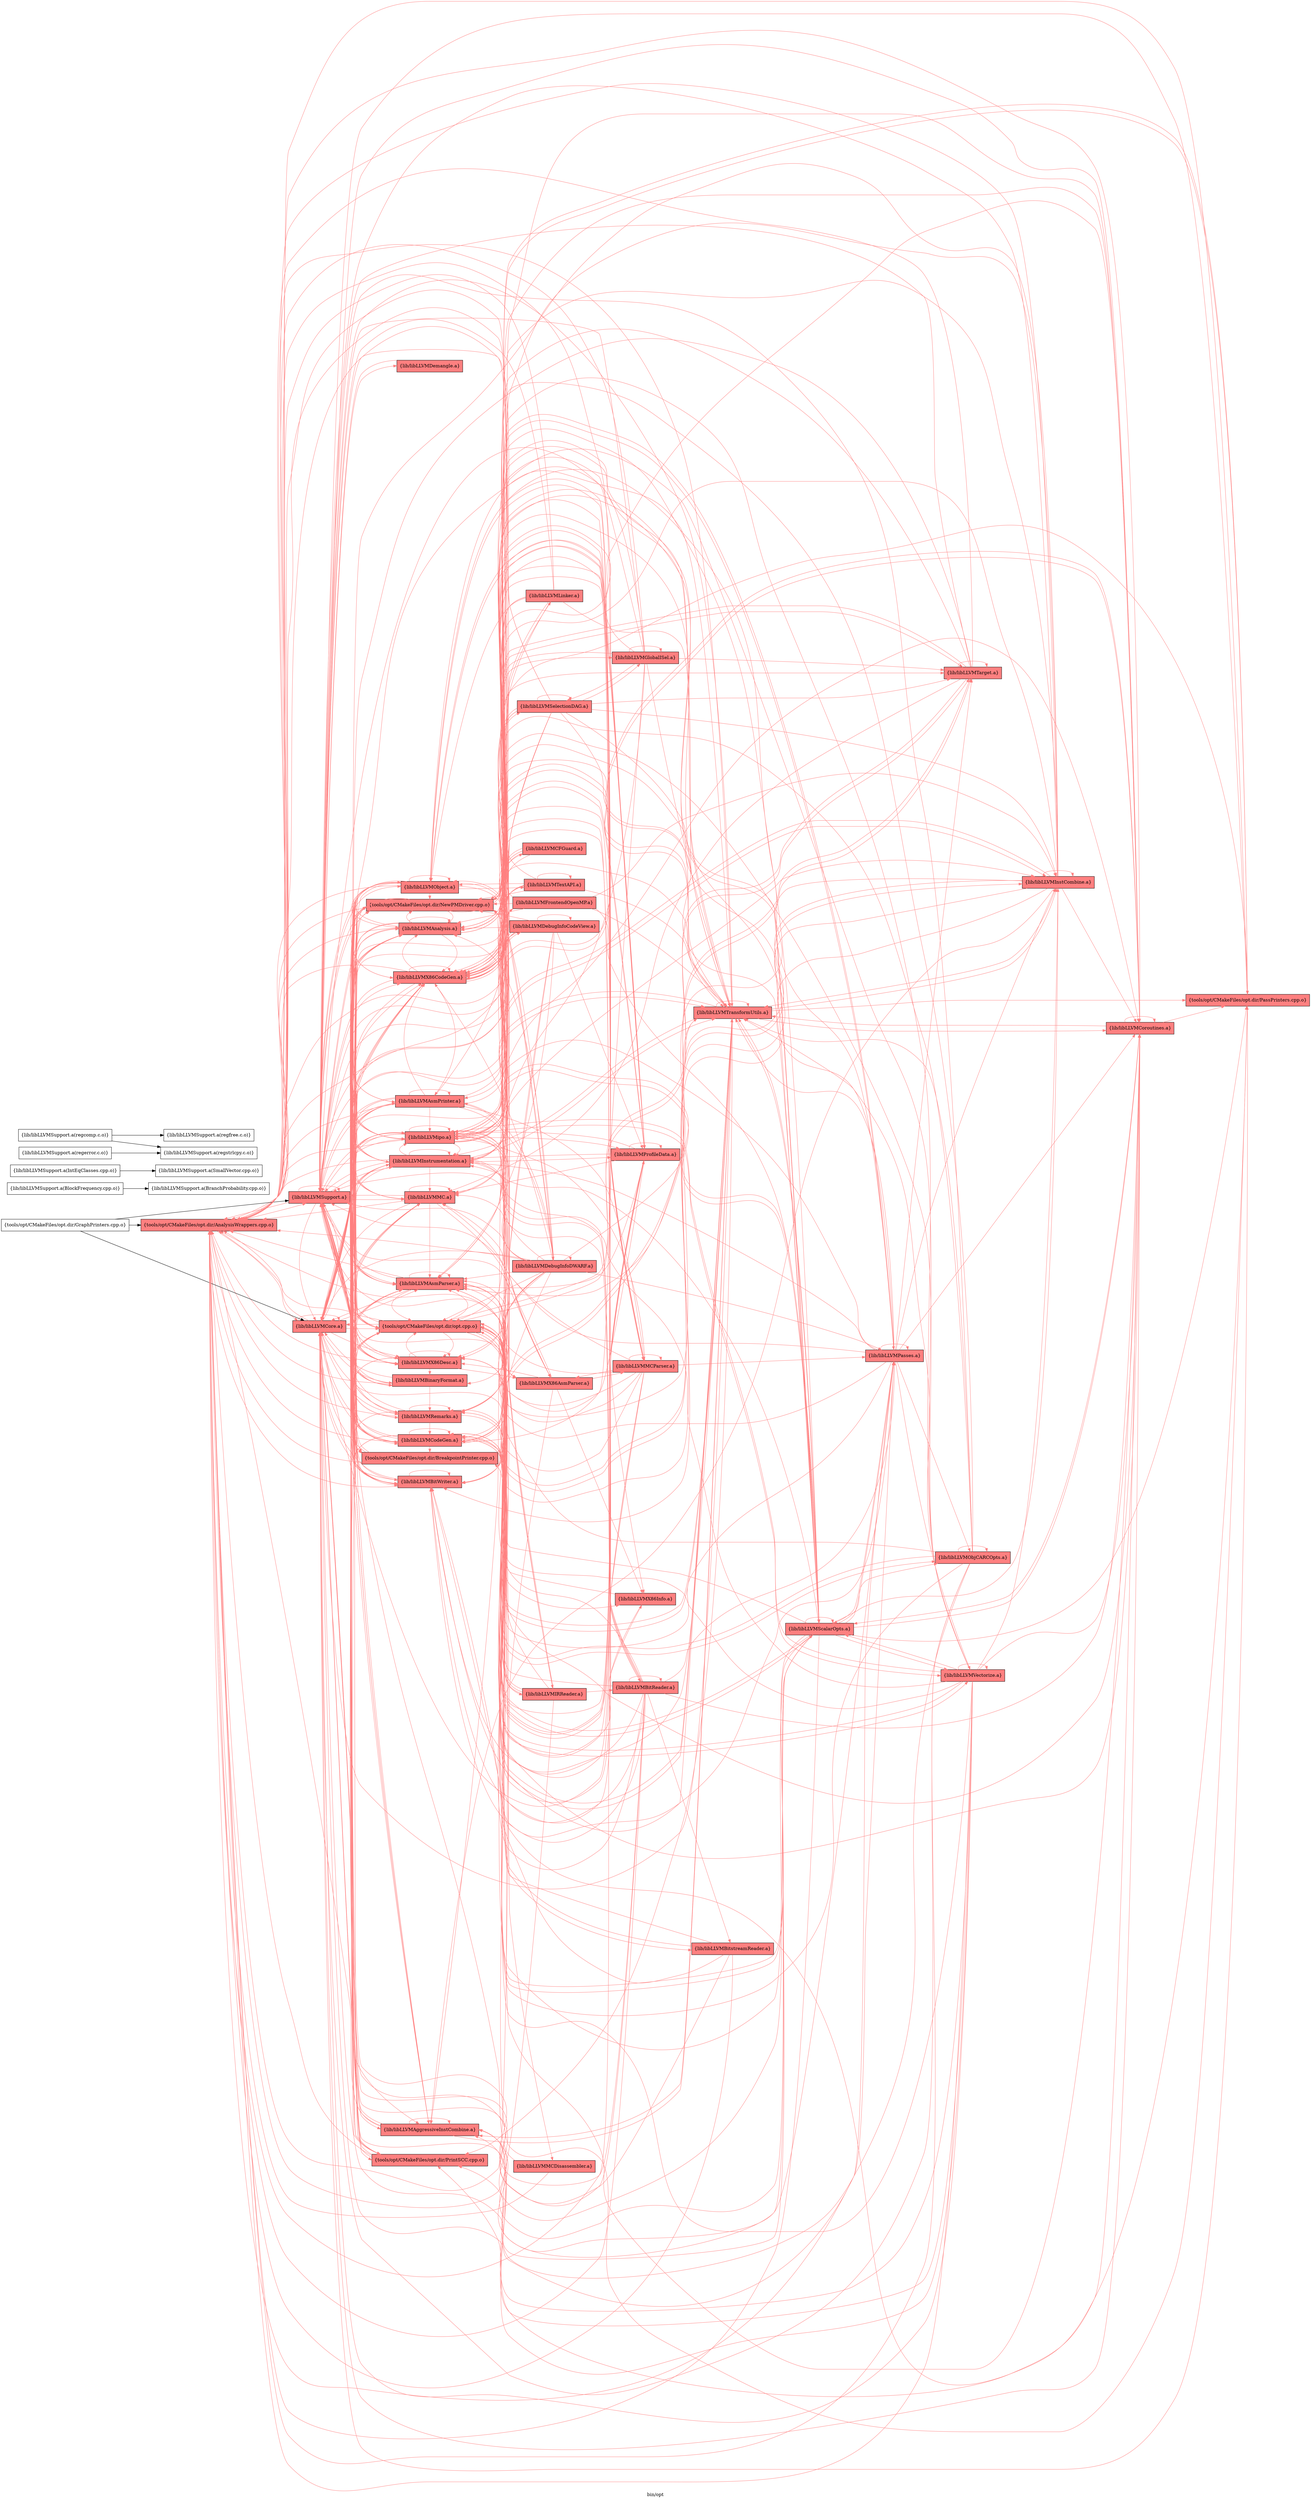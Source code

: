 digraph "bin/opt" {
	label="bin/opt";
	rankdir="LR"
	{ rank=same; Node0x5588042aa928;  }
	{ rank=same; Node0x5588042c4b48; Node0x5588042af568;  }
	{ rank=same; Node0x5588042a9118; Node0x5588042c70c8; Node0x5588042c5e08; Node0x5588042c3f68; Node0x5588042c3bf8; Node0x5588042bdb18; Node0x5588042c7578; Node0x5588042c4eb8; Node0x5588042c58b8; Node0x5588042a8308; Node0x5588042ace08; Node0x5588042b0148; Node0x5588042b0968; Node0x5588042b0eb8; Node0x5588042c26b8; Node0x5588042aa158; Node0x5588042adbc8; Node0x5588042c6f38; Node0x5588042bae18;  }

	Node0x5588042aa928 [shape=record,shape=box,style=filled,fillcolor="1.000000 0.5 1",group=1,label="{tools/opt/CMakeFiles/opt.dir/AnalysisWrappers.cpp.o}"];
	Node0x5588042aa928 -> Node0x5588042c4b48[color="1.000000 0.5 1"];
	Node0x5588042aa928 -> Node0x5588042af568[color="1.000000 0.5 1"];
	Node0x5588042c4b48 [shape=record,shape=box,style=filled,fillcolor="1.000000 0.5 1",group=1,label="{lib/libLLVMCore.a}"];
	Node0x5588042c4b48 -> Node0x5588042aa928[color="1.000000 0.5 1"];
	Node0x5588042c4b48 -> Node0x5588042c4b48[color="1.000000 0.5 1"];
	Node0x5588042c4b48 -> Node0x5588042af568[color="1.000000 0.5 1"];
	Node0x5588042c4b48 -> Node0x5588042a9118[color="1.000000 0.5 1"];
	Node0x5588042c4b48 -> Node0x5588042c70c8[color="1.000000 0.5 1"];
	Node0x5588042c4b48 -> Node0x5588042c5e08[color="1.000000 0.5 1"];
	Node0x5588042c4b48 -> Node0x5588042c3f68[color="1.000000 0.5 1"];
	Node0x5588042c4b48 -> Node0x5588042c3bf8[color="1.000000 0.5 1"];
	Node0x5588042c4b48 -> Node0x5588042bdb18[color="1.000000 0.5 1"];
	Node0x5588042c4b48 -> Node0x5588042c7578[color="1.000000 0.5 1"];
	Node0x5588042c4b48 -> Node0x5588042c4eb8[color="1.000000 0.5 1"];
	Node0x5588042c4b48 -> Node0x5588042c58b8[color="1.000000 0.5 1"];
	Node0x5588042c4b48 -> Node0x5588042a8308[color="1.000000 0.5 1"];
	Node0x5588042c4b48 -> Node0x5588042ace08[color="1.000000 0.5 1"];
	Node0x5588042c4b48 -> Node0x5588042b0148[color="1.000000 0.5 1"];
	Node0x5588042af568 [shape=record,shape=box,style=filled,fillcolor="1.000000 0.5 1",group=1,label="{lib/libLLVMSupport.a}"];
	Node0x5588042af568 -> Node0x5588042aa928[color="1.000000 0.5 1"];
	Node0x5588042af568 -> Node0x5588042a9118[color="1.000000 0.5 1"];
	Node0x5588042af568 -> Node0x5588042c70c8[color="1.000000 0.5 1"];
	Node0x5588042af568 -> Node0x5588042c5e08[color="1.000000 0.5 1"];
	Node0x5588042af568 -> Node0x5588042c58b8[color="1.000000 0.5 1"];
	Node0x5588042af568 -> Node0x5588042c3f68[color="1.000000 0.5 1"];
	Node0x5588042af568 -> Node0x5588042c3bf8[color="1.000000 0.5 1"];
	Node0x5588042af568 -> Node0x5588042af568[color="1.000000 0.5 1"];
	Node0x5588042af568 -> Node0x5588042b0968[color="1.000000 0.5 1"];
	Node0x5588042af568 -> Node0x5588042ace08[color="1.000000 0.5 1"];
	Node0x5588042af568 -> Node0x5588042c4b48[color="1.000000 0.5 1"];
	Node0x5588042af568 -> Node0x5588042c7578[color="1.000000 0.5 1"];
	Node0x5588042af568 -> Node0x5588042b0148[color="1.000000 0.5 1"];
	Node0x5588042af568 -> Node0x5588042b0eb8[color="1.000000 0.5 1"];
	Node0x5588042af568 -> Node0x5588042c26b8[color="1.000000 0.5 1"];
	Node0x5588042af568 -> Node0x5588042aa158[color="1.000000 0.5 1"];
	Node0x5588042af568 -> Node0x5588042adbc8[color="1.000000 0.5 1"];
	Node0x5588042af568 -> Node0x5588042c6f38[color="1.000000 0.5 1"];
	Node0x5588042af568 -> Node0x5588042bae18[color="1.000000 0.5 1"];
	Node0x5588042aa158 [shape=record,shape=box,style=filled,fillcolor="1.000000 0.5 1",group=1,label="{tools/opt/CMakeFiles/opt.dir/BreakpointPrinter.cpp.o}"];
	Node0x5588042aa158 -> Node0x5588042aa928[color="1.000000 0.5 1"];
	Node0x5588042aa158 -> Node0x5588042c4b48[color="1.000000 0.5 1"];
	Node0x5588042aa158 -> Node0x5588042af568[color="1.000000 0.5 1"];
	Node0x5588042a9938 [shape=record,shape=box,group=0,label="{tools/opt/CMakeFiles/opt.dir/GraphPrinters.cpp.o}"];
	Node0x5588042a9938 -> Node0x5588042aa928;
	Node0x5588042a9938 -> Node0x5588042c4b48;
	Node0x5588042a9938 -> Node0x5588042af568;
	Node0x5588042a9118 [shape=record,shape=box,style=filled,fillcolor="1.000000 0.5 1",group=1,label="{tools/opt/CMakeFiles/opt.dir/NewPMDriver.cpp.o}"];
	Node0x5588042a9118 -> Node0x5588042aa928[color="1.000000 0.5 1"];
	Node0x5588042a9118 -> Node0x5588042ace08[color="1.000000 0.5 1"];
	Node0x5588042a9118 -> Node0x5588042c5e08[color="1.000000 0.5 1"];
	Node0x5588042a9118 -> Node0x5588042c3f68[color="1.000000 0.5 1"];
	Node0x5588042a9118 -> Node0x5588042ae168[color="1.000000 0.5 1"];
	Node0x5588042a9118 -> Node0x5588042c4b48[color="1.000000 0.5 1"];
	Node0x5588042a9118 -> Node0x5588042c26b8[color="1.000000 0.5 1"];
	Node0x5588042a9118 -> Node0x5588042b0eb8[color="1.000000 0.5 1"];
	Node0x5588042a9118 -> Node0x5588042af568[color="1.000000 0.5 1"];
	Node0x5588042a9118 -> Node0x5588042aec08[color="1.000000 0.5 1"];
	Node0x5588042ace08 [shape=record,shape=box,style=filled,fillcolor="1.000000 0.5 1",group=1,label="{tools/opt/CMakeFiles/opt.dir/opt.cpp.o}"];
	Node0x5588042ace08 -> Node0x5588042aa928[color="1.000000 0.5 1"];
	Node0x5588042ace08 -> Node0x5588042aa158[color="1.000000 0.5 1"];
	Node0x5588042ace08 -> Node0x5588042a9118[color="1.000000 0.5 1"];
	Node0x5588042ace08 -> Node0x5588042a8a38[color="1.000000 0.5 1"];
	Node0x5588042ace08 -> Node0x5588042c6b78[color="1.000000 0.5 1"];
	Node0x5588042ace08 -> Node0x5588042c70c8[color="1.000000 0.5 1"];
	Node0x5588042ace08 -> Node0x5588042c7578[color="1.000000 0.5 1"];
	Node0x5588042ace08 -> Node0x5588042c5368[color="1.000000 0.5 1"];
	Node0x5588042ace08 -> Node0x5588042c4eb8[color="1.000000 0.5 1"];
	Node0x5588042ace08 -> Node0x5588042c5e08[color="1.000000 0.5 1"];
	Node0x5588042ace08 -> Node0x5588042c58b8[color="1.000000 0.5 1"];
	Node0x5588042ace08 -> Node0x5588042c3f68[color="1.000000 0.5 1"];
	Node0x5588042ace08 -> Node0x5588042c3bf8[color="1.000000 0.5 1"];
	Node0x5588042ace08 -> Node0x5588042c4b48[color="1.000000 0.5 1"];
	Node0x5588042ace08 -> Node0x5588042c45f8[color="1.000000 0.5 1"];
	Node0x5588042ace08 -> Node0x5588042c26b8[color="1.000000 0.5 1"];
	Node0x5588042ace08 -> Node0x5588042c3608[color="1.000000 0.5 1"];
	Node0x5588042ace08 -> Node0x5588042c30b8[color="1.000000 0.5 1"];
	Node0x5588042ace08 -> Node0x5588042b0eb8[color="1.000000 0.5 1"];
	Node0x5588042ace08 -> Node0x5588042b05f8[color="1.000000 0.5 1"];
	Node0x5588042ace08 -> Node0x5588042afbf8[color="1.000000 0.5 1"];
	Node0x5588042ace08 -> Node0x5588042af568[color="1.000000 0.5 1"];
	Node0x5588042ace08 -> Node0x5588042af0b8[color="1.000000 0.5 1"];
	Node0x5588042ace08 -> Node0x5588042aec08[color="1.000000 0.5 1"];
	Node0x5588042ace08 -> Node0x5588042ae6b8[color="1.000000 0.5 1"];
	Node0x5588042c5e08 [shape=record,shape=box,style=filled,fillcolor="1.000000 0.5 1",group=1,label="{lib/libLLVMAnalysis.a}"];
	Node0x5588042c5e08 -> Node0x5588042aa928[color="1.000000 0.5 1"];
	Node0x5588042c5e08 -> Node0x5588042a9118[color="1.000000 0.5 1"];
	Node0x5588042c5e08 -> Node0x5588042c70c8[color="1.000000 0.5 1"];
	Node0x5588042c5e08 -> Node0x5588042c5e08[color="1.000000 0.5 1"];
	Node0x5588042c5e08 -> Node0x5588042c4b48[color="1.000000 0.5 1"];
	Node0x5588042c5e08 -> Node0x5588042af568[color="1.000000 0.5 1"];
	Node0x5588042c5e08 -> Node0x5588042ace08[color="1.000000 0.5 1"];
	Node0x5588042c5e08 -> Node0x5588042c4eb8[color="1.000000 0.5 1"];
	Node0x5588042c5e08 -> Node0x5588042a8a38[color="1.000000 0.5 1"];
	Node0x5588042c5e08 -> Node0x5588042a8308[color="1.000000 0.5 1"];
	Node0x5588042c5e08 -> Node0x5588042bdb18[color="1.000000 0.5 1"];
	Node0x5588042c5e08 -> Node0x5588042bae18[color="1.000000 0.5 1"];
	Node0x5588042c5e08 -> Node0x5588042bb318[color="1.000000 0.5 1"];
	Node0x5588042c5e08 -> Node0x5588042c58b8[color="1.000000 0.5 1"];
	Node0x5588042c5e08 -> Node0x5588042c3bf8[color="1.000000 0.5 1"];
	Node0x5588042c5e08 -> Node0x5588042aa158[color="1.000000 0.5 1"];
	Node0x5588042c5e08 -> Node0x5588042afbf8[color="1.000000 0.5 1"];
	Node0x5588042c3f68 [shape=record,shape=box,style=filled,fillcolor="1.000000 0.5 1",group=1,label="{lib/libLLVMBitWriter.a}"];
	Node0x5588042c3f68 -> Node0x5588042aa928[color="1.000000 0.5 1"];
	Node0x5588042c3f68 -> Node0x5588042c70c8[color="1.000000 0.5 1"];
	Node0x5588042c3f68 -> Node0x5588042c5e08[color="1.000000 0.5 1"];
	Node0x5588042c3f68 -> Node0x5588042c3f68[color="1.000000 0.5 1"];
	Node0x5588042c3f68 -> Node0x5588042c4b48[color="1.000000 0.5 1"];
	Node0x5588042c3f68 -> Node0x5588042af568[color="1.000000 0.5 1"];
	Node0x5588042c3f68 -> Node0x5588042a9118[color="1.000000 0.5 1"];
	Node0x5588042c3f68 -> Node0x5588042ace08[color="1.000000 0.5 1"];
	Node0x5588042c3f68 -> Node0x5588042c58b8[color="1.000000 0.5 1"];
	Node0x5588042c3f68 -> Node0x5588042b0968[color="1.000000 0.5 1"];
	Node0x5588042c3f68 -> Node0x5588042bae18[color="1.000000 0.5 1"];
	Node0x5588042ae168 [shape=record,shape=box,style=filled,fillcolor="1.000000 0.5 1",group=1,label="{lib/libLLVMPasses.a}"];
	Node0x5588042ae168 -> Node0x5588042aa928[color="1.000000 0.5 1"];
	Node0x5588042ae168 -> Node0x5588042a9118[color="1.000000 0.5 1"];
	Node0x5588042ae168 -> Node0x5588042ace08[color="1.000000 0.5 1"];
	Node0x5588042ae168 -> Node0x5588042c70c8[color="1.000000 0.5 1"];
	Node0x5588042ae168 -> Node0x5588042c4eb8[color="1.000000 0.5 1"];
	Node0x5588042ae168 -> Node0x5588042c5e08[color="1.000000 0.5 1"];
	Node0x5588042ae168 -> Node0x5588042afbf8[color="1.000000 0.5 1"];
	Node0x5588042ae168 -> Node0x5588042b0eb8[color="1.000000 0.5 1"];
	Node0x5588042ae168 -> Node0x5588042c26b8[color="1.000000 0.5 1"];
	Node0x5588042ae168 -> Node0x5588042c4b48[color="1.000000 0.5 1"];
	Node0x5588042ae168 -> Node0x5588042c45f8[color="1.000000 0.5 1"];
	Node0x5588042ae168 -> Node0x5588042c30b8[color="1.000000 0.5 1"];
	Node0x5588042ae168 -> Node0x5588042b05f8[color="1.000000 0.5 1"];
	Node0x5588042ae168 -> Node0x5588042af568[color="1.000000 0.5 1"];
	Node0x5588042ae168 -> Node0x5588042af0b8[color="1.000000 0.5 1"];
	Node0x5588042ae168 -> Node0x5588042aec08[color="1.000000 0.5 1"];
	Node0x5588042ae168 -> Node0x5588042ae6b8[color="1.000000 0.5 1"];
	Node0x5588042ae168 -> Node0x5588042c58b8[color="1.000000 0.5 1"];
	Node0x5588042ae168 -> Node0x5588042c3bf8[color="1.000000 0.5 1"];
	Node0x5588042ae168 -> Node0x5588042ae168[color="1.000000 0.5 1"];
	Node0x5588042c26b8 [shape=record,shape=box,style=filled,fillcolor="1.000000 0.5 1",group=1,label="{lib/libLLVMipo.a}"];
	Node0x5588042c26b8 -> Node0x5588042aa928[color="1.000000 0.5 1"];
	Node0x5588042c26b8 -> Node0x5588042a8a38[color="1.000000 0.5 1"];
	Node0x5588042c26b8 -> Node0x5588042c70c8[color="1.000000 0.5 1"];
	Node0x5588042c26b8 -> Node0x5588042c5e08[color="1.000000 0.5 1"];
	Node0x5588042c26b8 -> Node0x5588042c4b48[color="1.000000 0.5 1"];
	Node0x5588042c26b8 -> Node0x5588042c26b8[color="1.000000 0.5 1"];
	Node0x5588042c26b8 -> Node0x5588042af568[color="1.000000 0.5 1"];
	Node0x5588042c26b8 -> Node0x5588042aec08[color="1.000000 0.5 1"];
	Node0x5588042c26b8 -> Node0x5588042c58b8[color="1.000000 0.5 1"];
	Node0x5588042c26b8 -> Node0x5588042c3f68[color="1.000000 0.5 1"];
	Node0x5588042c26b8 -> Node0x5588042c3bf8[color="1.000000 0.5 1"];
	Node0x5588042c26b8 -> Node0x5588042a9118[color="1.000000 0.5 1"];
	Node0x5588042c26b8 -> Node0x5588042ace08[color="1.000000 0.5 1"];
	Node0x5588042c26b8 -> Node0x5588042a8308[color="1.000000 0.5 1"];
	Node0x5588042c26b8 -> Node0x5588042c45f8[color="1.000000 0.5 1"];
	Node0x5588042c26b8 -> Node0x5588042c3608[color="1.000000 0.5 1"];
	Node0x5588042c26b8 -> Node0x5588042b2f88[color="1.000000 0.5 1"];
	Node0x5588042c26b8 -> Node0x5588042bc268[color="1.000000 0.5 1"];
	Node0x5588042c26b8 -> Node0x5588042aa158[color="1.000000 0.5 1"];
	Node0x5588042c26b8 -> Node0x5588042c4eb8[color="1.000000 0.5 1"];
	Node0x5588042c26b8 -> Node0x5588042b3488[color="1.000000 0.5 1"];
	Node0x5588042c26b8 -> Node0x5588042c30b8[color="1.000000 0.5 1"];
	Node0x5588042c26b8 -> Node0x5588042b0eb8[color="1.000000 0.5 1"];
	Node0x5588042c26b8 -> Node0x5588042afbf8[color="1.000000 0.5 1"];
	Node0x5588042c26b8 -> Node0x5588042ae6b8[color="1.000000 0.5 1"];
	Node0x5588042c26b8 -> Node0x5588042bb318[color="1.000000 0.5 1"];
	Node0x5588042c26b8 -> Node0x5588042bae18[color="1.000000 0.5 1"];
	Node0x5588042b0eb8 [shape=record,shape=box,style=filled,fillcolor="1.000000 0.5 1",group=1,label="{lib/libLLVMInstrumentation.a}"];
	Node0x5588042b0eb8 -> Node0x5588042aa928[color="1.000000 0.5 1"];
	Node0x5588042b0eb8 -> Node0x5588042a9118[color="1.000000 0.5 1"];
	Node0x5588042b0eb8 -> Node0x5588042ace08[color="1.000000 0.5 1"];
	Node0x5588042b0eb8 -> Node0x5588042c70c8[color="1.000000 0.5 1"];
	Node0x5588042b0eb8 -> Node0x5588042c5e08[color="1.000000 0.5 1"];
	Node0x5588042b0eb8 -> Node0x5588042c3bf8[color="1.000000 0.5 1"];
	Node0x5588042b0eb8 -> Node0x5588042c4b48[color="1.000000 0.5 1"];
	Node0x5588042b0eb8 -> Node0x5588042b0eb8[color="1.000000 0.5 1"];
	Node0x5588042b0eb8 -> Node0x5588042b0968[color="1.000000 0.5 1"];
	Node0x5588042b0eb8 -> Node0x5588042af568[color="1.000000 0.5 1"];
	Node0x5588042b0eb8 -> Node0x5588042aec08[color="1.000000 0.5 1"];
	Node0x5588042b0eb8 -> Node0x5588042c26b8[color="1.000000 0.5 1"];
	Node0x5588042b0eb8 -> Node0x5588042bb318[color="1.000000 0.5 1"];
	Node0x5588042b0eb8 -> Node0x5588042aa158[color="1.000000 0.5 1"];
	Node0x5588042b0eb8 -> Node0x5588042c4eb8[color="1.000000 0.5 1"];
	Node0x5588042b0eb8 -> Node0x5588042c58b8[color="1.000000 0.5 1"];
	Node0x5588042b0eb8 -> Node0x5588042c30b8[color="1.000000 0.5 1"];
	Node0x5588042b0eb8 -> Node0x5588042a8308[color="1.000000 0.5 1"];
	Node0x5588042b0eb8 -> Node0x5588042c45f8[color="1.000000 0.5 1"];
	Node0x5588042aec08 [shape=record,shape=box,style=filled,fillcolor="1.000000 0.5 1",group=1,label="{lib/libLLVMTransformUtils.a}"];
	Node0x5588042aec08 -> Node0x5588042aa928[color="1.000000 0.5 1"];
	Node0x5588042aec08 -> Node0x5588042af568[color="1.000000 0.5 1"];
	Node0x5588042aec08 -> Node0x5588042a9118[color="1.000000 0.5 1"];
	Node0x5588042aec08 -> Node0x5588042c70c8[color="1.000000 0.5 1"];
	Node0x5588042aec08 -> Node0x5588042c5e08[color="1.000000 0.5 1"];
	Node0x5588042aec08 -> Node0x5588042c58b8[color="1.000000 0.5 1"];
	Node0x5588042aec08 -> Node0x5588042c3bf8[color="1.000000 0.5 1"];
	Node0x5588042aec08 -> Node0x5588042c4b48[color="1.000000 0.5 1"];
	Node0x5588042aec08 -> Node0x5588042aec08[color="1.000000 0.5 1"];
	Node0x5588042aec08 -> Node0x5588042c4eb8[color="1.000000 0.5 1"];
	Node0x5588042aec08 -> Node0x5588042c26b8[color="1.000000 0.5 1"];
	Node0x5588042aec08 -> Node0x5588042afbf8[color="1.000000 0.5 1"];
	Node0x5588042aec08 -> Node0x5588042a8a38[color="1.000000 0.5 1"];
	Node0x5588042aec08 -> Node0x5588042a8308[color="1.000000 0.5 1"];
	Node0x5588042aec08 -> Node0x5588042c30b8[color="1.000000 0.5 1"];
	Node0x5588042aec08 -> Node0x5588042c3f68[color="1.000000 0.5 1"];
	Node0x5588042aec08 -> Node0x5588042ace08[color="1.000000 0.5 1"];
	Node0x5588042aec08 -> Node0x5588042c45f8[color="1.000000 0.5 1"];
	Node0x5588042aec08 -> Node0x5588042b0eb8[color="1.000000 0.5 1"];
	Node0x5588042aec08 -> Node0x5588042b0148[color="1.000000 0.5 1"];
	Node0x5588042a8a38 [shape=record,shape=box,style=filled,fillcolor="1.000000 0.5 1",group=1,label="{tools/opt/CMakeFiles/opt.dir/PassPrinters.cpp.o}"];
	Node0x5588042a8a38 -> Node0x5588042aa928[color="1.000000 0.5 1"];
	Node0x5588042a8a38 -> Node0x5588042c5e08[color="1.000000 0.5 1"];
	Node0x5588042a8a38 -> Node0x5588042c4b48[color="1.000000 0.5 1"];
	Node0x5588042a8a38 -> Node0x5588042af568[color="1.000000 0.5 1"];
	Node0x5588042a8308 [shape=record,shape=box,style=filled,fillcolor="1.000000 0.5 1",group=1,label="{tools/opt/CMakeFiles/opt.dir/PrintSCC.cpp.o}"];
	Node0x5588042a8308 -> Node0x5588042aa928[color="1.000000 0.5 1"];
	Node0x5588042a8308 -> Node0x5588042c5e08[color="1.000000 0.5 1"];
	Node0x5588042a8308 -> Node0x5588042c4b48[color="1.000000 0.5 1"];
	Node0x5588042a8308 -> Node0x5588042af568[color="1.000000 0.5 1"];
	Node0x5588042c6b78 [shape=record,shape=box,style=filled,fillcolor="1.000000 0.5 1",group=1,label="{lib/libLLVMX86AsmParser.a}"];
	Node0x5588042c6b78 -> Node0x5588042aa928[color="1.000000 0.5 1"];
	Node0x5588042c6b78 -> Node0x5588042a9118[color="1.000000 0.5 1"];
	Node0x5588042c6b78 -> Node0x5588042c7578[color="1.000000 0.5 1"];
	Node0x5588042c6b78 -> Node0x5588042c5368[color="1.000000 0.5 1"];
	Node0x5588042c6b78 -> Node0x5588042b0968[color="1.000000 0.5 1"];
	Node0x5588042c6b78 -> Node0x5588042af568[color="1.000000 0.5 1"];
	Node0x5588042c6b78 -> Node0x5588042bbd18[color="1.000000 0.5 1"];
	Node0x5588042c70c8 [shape=record,shape=box,style=filled,fillcolor="1.000000 0.5 1",group=1,label="{lib/libLLVMX86CodeGen.a}"];
	Node0x5588042c70c8 -> Node0x5588042aa928[color="1.000000 0.5 1"];
	Node0x5588042c70c8 -> Node0x5588042c70c8[color="1.000000 0.5 1"];
	Node0x5588042c70c8 -> Node0x5588042c7578[color="1.000000 0.5 1"];
	Node0x5588042c70c8 -> Node0x5588042c5368[color="1.000000 0.5 1"];
	Node0x5588042c70c8 -> Node0x5588042c3bf8[color="1.000000 0.5 1"];
	Node0x5588042c70c8 -> Node0x5588042c4b48[color="1.000000 0.5 1"];
	Node0x5588042c70c8 -> Node0x5588042b0968[color="1.000000 0.5 1"];
	Node0x5588042c70c8 -> Node0x5588042af568[color="1.000000 0.5 1"];
	Node0x5588042c70c8 -> Node0x5588042adbc8[color="1.000000 0.5 1"];
	Node0x5588042c70c8 -> Node0x5588042a9118[color="1.000000 0.5 1"];
	Node0x5588042c70c8 -> Node0x5588042c5e08[color="1.000000 0.5 1"];
	Node0x5588042c70c8 -> Node0x5588042af0b8[color="1.000000 0.5 1"];
	Node0x5588042c70c8 -> Node0x5588042b0788[color="1.000000 0.5 1"];
	Node0x5588042c70c8 -> Node0x5588042ace08[color="1.000000 0.5 1"];
	Node0x5588042c70c8 -> Node0x5588042ac8b8[color="1.000000 0.5 1"];
	Node0x5588042c70c8 -> Node0x5588042b10e8[color="1.000000 0.5 1"];
	Node0x5588042c70c8 -> Node0x5588042bb318[color="1.000000 0.5 1"];
	Node0x5588042c70c8 -> Node0x5588042aec08[color="1.000000 0.5 1"];
	Node0x5588042c70c8 -> Node0x5588042a8308[color="1.000000 0.5 1"];
	Node0x5588042c7578 [shape=record,shape=box,style=filled,fillcolor="1.000000 0.5 1",group=1,label="{lib/libLLVMX86Desc.a}"];
	Node0x5588042c7578 -> Node0x5588042aa928[color="1.000000 0.5 1"];
	Node0x5588042c7578 -> Node0x5588042a9118[color="1.000000 0.5 1"];
	Node0x5588042c7578 -> Node0x5588042c7578[color="1.000000 0.5 1"];
	Node0x5588042c7578 -> Node0x5588042b0968[color="1.000000 0.5 1"];
	Node0x5588042c7578 -> Node0x5588042af568[color="1.000000 0.5 1"];
	Node0x5588042c7578 -> Node0x5588042c70c8[color="1.000000 0.5 1"];
	Node0x5588042c7578 -> Node0x5588042c5368[color="1.000000 0.5 1"];
	Node0x5588042c7578 -> Node0x5588042ae078[color="1.000000 0.5 1"];
	Node0x5588042c7578 -> Node0x5588042ace08[color="1.000000 0.5 1"];
	Node0x5588042c7578 -> Node0x5588042c6b78[color="1.000000 0.5 1"];
	Node0x5588042c7578 -> Node0x5588042bdb18[color="1.000000 0.5 1"];
	Node0x5588042c5368 [shape=record,shape=box,style=filled,fillcolor="1.000000 0.5 1",group=1,label="{lib/libLLVMX86Info.a}"];
	Node0x5588042c5368 -> Node0x5588042aa928[color="1.000000 0.5 1"];
	Node0x5588042c5368 -> Node0x5588042af568[color="1.000000 0.5 1"];
	Node0x5588042c4eb8 [shape=record,shape=box,style=filled,fillcolor="1.000000 0.5 1",group=1,label="{lib/libLLVMAggressiveInstCombine.a}"];
	Node0x5588042c4eb8 -> Node0x5588042aa928[color="1.000000 0.5 1"];
	Node0x5588042c4eb8 -> Node0x5588042c70c8[color="1.000000 0.5 1"];
	Node0x5588042c4eb8 -> Node0x5588042c4eb8[color="1.000000 0.5 1"];
	Node0x5588042c4eb8 -> Node0x5588042c5e08[color="1.000000 0.5 1"];
	Node0x5588042c4eb8 -> Node0x5588042c4b48[color="1.000000 0.5 1"];
	Node0x5588042c4eb8 -> Node0x5588042af568[color="1.000000 0.5 1"];
	Node0x5588042c4eb8 -> Node0x5588042aec08[color="1.000000 0.5 1"];
	Node0x5588042c58b8 [shape=record,shape=box,style=filled,fillcolor="1.000000 0.5 1",group=1,label="{lib/libLLVMAsmParser.a}"];
	Node0x5588042c58b8 -> Node0x5588042aa928[color="1.000000 0.5 1"];
	Node0x5588042c58b8 -> Node0x5588042ace08[color="1.000000 0.5 1"];
	Node0x5588042c58b8 -> Node0x5588042c70c8[color="1.000000 0.5 1"];
	Node0x5588042c58b8 -> Node0x5588042c58b8[color="1.000000 0.5 1"];
	Node0x5588042c58b8 -> Node0x5588042c4b48[color="1.000000 0.5 1"];
	Node0x5588042c58b8 -> Node0x5588042af568[color="1.000000 0.5 1"];
	Node0x5588042c58b8 -> Node0x5588042a9118[color="1.000000 0.5 1"];
	Node0x5588042c58b8 -> Node0x5588042c5e08[color="1.000000 0.5 1"];
	Node0x5588042c58b8 -> Node0x5588042bdb18[color="1.000000 0.5 1"];
	Node0x5588042c3bf8 [shape=record,shape=box,style=filled,fillcolor="1.000000 0.5 1",group=1,label="{lib/libLLVMCodeGen.a}"];
	Node0x5588042c3bf8 -> Node0x5588042aa928[color="1.000000 0.5 1"];
	Node0x5588042c3bf8 -> Node0x5588042c70c8[color="1.000000 0.5 1"];
	Node0x5588042c3bf8 -> Node0x5588042c5e08[color="1.000000 0.5 1"];
	Node0x5588042c3bf8 -> Node0x5588042c3bf8[color="1.000000 0.5 1"];
	Node0x5588042c3bf8 -> Node0x5588042c4b48[color="1.000000 0.5 1"];
	Node0x5588042c3bf8 -> Node0x5588042af568[color="1.000000 0.5 1"];
	Node0x5588042c3bf8 -> Node0x5588042c4eb8[color="1.000000 0.5 1"];
	Node0x5588042c3bf8 -> Node0x5588042ace08[color="1.000000 0.5 1"];
	Node0x5588042c3bf8 -> Node0x5588042b0968[color="1.000000 0.5 1"];
	Node0x5588042c3bf8 -> Node0x5588042a9118[color="1.000000 0.5 1"];
	Node0x5588042c3bf8 -> Node0x5588042c58b8[color="1.000000 0.5 1"];
	Node0x5588042c3bf8 -> Node0x5588042aec08[color="1.000000 0.5 1"];
	Node0x5588042c3bf8 -> Node0x5588042a8308[color="1.000000 0.5 1"];
	Node0x5588042c3bf8 -> Node0x5588042af0b8[color="1.000000 0.5 1"];
	Node0x5588042c3bf8 -> Node0x5588042c7578[color="1.000000 0.5 1"];
	Node0x5588042c3bf8 -> Node0x5588042aa158[color="1.000000 0.5 1"];
	Node0x5588042c3bf8 -> Node0x5588042c3f68[color="1.000000 0.5 1"];
	Node0x5588042c3bf8 -> Node0x5588042bb318[color="1.000000 0.5 1"];
	Node0x5588042c3bf8 -> Node0x5588042a8a38[color="1.000000 0.5 1"];
	Node0x5588042c3bf8 -> Node0x5588042afbf8[color="1.000000 0.5 1"];
	Node0x5588042c3bf8 -> Node0x5588042adbc8[color="1.000000 0.5 1"];
	Node0x5588042c45f8 [shape=record,shape=box,style=filled,fillcolor="1.000000 0.5 1",group=1,label="{lib/libLLVMCoroutines.a}"];
	Node0x5588042c45f8 -> Node0x5588042aa928[color="1.000000 0.5 1"];
	Node0x5588042c45f8 -> Node0x5588042c70c8[color="1.000000 0.5 1"];
	Node0x5588042c45f8 -> Node0x5588042c4eb8[color="1.000000 0.5 1"];
	Node0x5588042c45f8 -> Node0x5588042c5e08[color="1.000000 0.5 1"];
	Node0x5588042c45f8 -> Node0x5588042c4b48[color="1.000000 0.5 1"];
	Node0x5588042c45f8 -> Node0x5588042c45f8[color="1.000000 0.5 1"];
	Node0x5588042c45f8 -> Node0x5588042c26b8[color="1.000000 0.5 1"];
	Node0x5588042c45f8 -> Node0x5588042af568[color="1.000000 0.5 1"];
	Node0x5588042c45f8 -> Node0x5588042aec08[color="1.000000 0.5 1"];
	Node0x5588042c45f8 -> Node0x5588042afbf8[color="1.000000 0.5 1"];
	Node0x5588042c45f8 -> Node0x5588042a8a38[color="1.000000 0.5 1"];
	Node0x5588042c45f8 -> Node0x5588042c3bf8[color="1.000000 0.5 1"];
	Node0x5588042c45f8 -> Node0x5588042a9118[color="1.000000 0.5 1"];
	Node0x5588042c45f8 -> Node0x5588042c58b8[color="1.000000 0.5 1"];
	Node0x5588042c3608 [shape=record,shape=box,style=filled,fillcolor="1.000000 0.5 1",group=1,label="{lib/libLLVMIRReader.a}"];
	Node0x5588042c3608 -> Node0x5588042aa928[color="1.000000 0.5 1"];
	Node0x5588042c3608 -> Node0x5588042a9118[color="1.000000 0.5 1"];
	Node0x5588042c3608 -> Node0x5588042ace08[color="1.000000 0.5 1"];
	Node0x5588042c3608 -> Node0x5588042c58b8[color="1.000000 0.5 1"];
	Node0x5588042c3608 -> Node0x5588042c3bf8[color="1.000000 0.5 1"];
	Node0x5588042c3608 -> Node0x5588042c4b48[color="1.000000 0.5 1"];
	Node0x5588042c3608 -> Node0x5588042c26b8[color="1.000000 0.5 1"];
	Node0x5588042c3608 -> Node0x5588042af568[color="1.000000 0.5 1"];
	Node0x5588042c3608 -> Node0x5588042bc268[color="1.000000 0.5 1"];
	Node0x5588042c30b8 [shape=record,shape=box,style=filled,fillcolor="1.000000 0.5 1",group=1,label="{lib/libLLVMInstCombine.a}"];
	Node0x5588042c30b8 -> Node0x5588042aa928[color="1.000000 0.5 1"];
	Node0x5588042c30b8 -> Node0x5588042a9118[color="1.000000 0.5 1"];
	Node0x5588042c30b8 -> Node0x5588042ace08[color="1.000000 0.5 1"];
	Node0x5588042c30b8 -> Node0x5588042c70c8[color="1.000000 0.5 1"];
	Node0x5588042c30b8 -> Node0x5588042c4eb8[color="1.000000 0.5 1"];
	Node0x5588042c30b8 -> Node0x5588042c5e08[color="1.000000 0.5 1"];
	Node0x5588042c30b8 -> Node0x5588042c58b8[color="1.000000 0.5 1"];
	Node0x5588042c30b8 -> Node0x5588042c3bf8[color="1.000000 0.5 1"];
	Node0x5588042c30b8 -> Node0x5588042c4b48[color="1.000000 0.5 1"];
	Node0x5588042c30b8 -> Node0x5588042c45f8[color="1.000000 0.5 1"];
	Node0x5588042c30b8 -> Node0x5588042c30b8[color="1.000000 0.5 1"];
	Node0x5588042c30b8 -> Node0x5588042af568[color="1.000000 0.5 1"];
	Node0x5588042c30b8 -> Node0x5588042aec08[color="1.000000 0.5 1"];
	Node0x5588042c30b8 -> Node0x5588042c3f68[color="1.000000 0.5 1"];
	Node0x5588042c30b8 -> Node0x5588042c26b8[color="1.000000 0.5 1"];
	Node0x5588042b05f8 [shape=record,shape=box,style=filled,fillcolor="1.000000 0.5 1",group=1,label="{lib/libLLVMObjCARCOpts.a}"];
	Node0x5588042b05f8 -> Node0x5588042aa928[color="1.000000 0.5 1"];
	Node0x5588042b05f8 -> Node0x5588042c70c8[color="1.000000 0.5 1"];
	Node0x5588042b05f8 -> Node0x5588042c5e08[color="1.000000 0.5 1"];
	Node0x5588042b05f8 -> Node0x5588042c58b8[color="1.000000 0.5 1"];
	Node0x5588042b05f8 -> Node0x5588042c4b48[color="1.000000 0.5 1"];
	Node0x5588042b05f8 -> Node0x5588042b05f8[color="1.000000 0.5 1"];
	Node0x5588042b05f8 -> Node0x5588042af568[color="1.000000 0.5 1"];
	Node0x5588042b05f8 -> Node0x5588042aec08[color="1.000000 0.5 1"];
	Node0x5588042b05f8 -> Node0x5588042ace08[color="1.000000 0.5 1"];
	Node0x5588042b05f8 -> Node0x5588042c3bf8[color="1.000000 0.5 1"];
	Node0x5588042b05f8 -> Node0x5588042c4eb8[color="1.000000 0.5 1"];
	Node0x5588042afbf8 [shape=record,shape=box,style=filled,fillcolor="1.000000 0.5 1",group=1,label="{lib/libLLVMScalarOpts.a}"];
	Node0x5588042afbf8 -> Node0x5588042aa928[color="1.000000 0.5 1"];
	Node0x5588042afbf8 -> Node0x5588042a9118[color="1.000000 0.5 1"];
	Node0x5588042afbf8 -> Node0x5588042a8308[color="1.000000 0.5 1"];
	Node0x5588042afbf8 -> Node0x5588042c70c8[color="1.000000 0.5 1"];
	Node0x5588042afbf8 -> Node0x5588042c4eb8[color="1.000000 0.5 1"];
	Node0x5588042afbf8 -> Node0x5588042c5e08[color="1.000000 0.5 1"];
	Node0x5588042afbf8 -> Node0x5588042c4b48[color="1.000000 0.5 1"];
	Node0x5588042afbf8 -> Node0x5588042c26b8[color="1.000000 0.5 1"];
	Node0x5588042afbf8 -> Node0x5588042af568[color="1.000000 0.5 1"];
	Node0x5588042afbf8 -> Node0x5588042aec08[color="1.000000 0.5 1"];
	Node0x5588042afbf8 -> Node0x5588042ace08[color="1.000000 0.5 1"];
	Node0x5588042afbf8 -> Node0x5588042c3bf8[color="1.000000 0.5 1"];
	Node0x5588042afbf8 -> Node0x5588042c30b8[color="1.000000 0.5 1"];
	Node0x5588042afbf8 -> Node0x5588042b0eb8[color="1.000000 0.5 1"];
	Node0x5588042afbf8 -> Node0x5588042a8a38[color="1.000000 0.5 1"];
	Node0x5588042afbf8 -> Node0x5588042c3f68[color="1.000000 0.5 1"];
	Node0x5588042afbf8 -> Node0x5588042c45f8[color="1.000000 0.5 1"];
	Node0x5588042afbf8 -> Node0x5588042afbf8[color="1.000000 0.5 1"];
	Node0x5588042afbf8 -> Node0x5588042c58b8[color="1.000000 0.5 1"];
	Node0x5588042afbf8 -> Node0x5588042b05f8[color="1.000000 0.5 1"];
	Node0x5588042afbf8 -> Node0x5588042ae6b8[color="1.000000 0.5 1"];
	Node0x5588042afbf8 -> Node0x5588042ae168[color="1.000000 0.5 1"];
	Node0x5588042af0b8 [shape=record,shape=box,style=filled,fillcolor="1.000000 0.5 1",group=1,label="{lib/libLLVMTarget.a}"];
	Node0x5588042af0b8 -> Node0x5588042aa928[color="1.000000 0.5 1"];
	Node0x5588042af0b8 -> Node0x5588042c70c8[color="1.000000 0.5 1"];
	Node0x5588042af0b8 -> Node0x5588042c5e08[color="1.000000 0.5 1"];
	Node0x5588042af0b8 -> Node0x5588042c4b48[color="1.000000 0.5 1"];
	Node0x5588042af0b8 -> Node0x5588042af568[color="1.000000 0.5 1"];
	Node0x5588042af0b8 -> Node0x5588042c3bf8[color="1.000000 0.5 1"];
	Node0x5588042af0b8 -> Node0x5588042b0968[color="1.000000 0.5 1"];
	Node0x5588042af0b8 -> Node0x5588042af0b8[color="1.000000 0.5 1"];
	Node0x5588042af0b8 -> Node0x5588042ace08[color="1.000000 0.5 1"];
	Node0x5588042ae6b8 [shape=record,shape=box,style=filled,fillcolor="1.000000 0.5 1",group=1,label="{lib/libLLVMVectorize.a}"];
	Node0x5588042ae6b8 -> Node0x5588042aa928[color="1.000000 0.5 1"];
	Node0x5588042ae6b8 -> Node0x5588042c70c8[color="1.000000 0.5 1"];
	Node0x5588042ae6b8 -> Node0x5588042c5e08[color="1.000000 0.5 1"];
	Node0x5588042ae6b8 -> Node0x5588042c3bf8[color="1.000000 0.5 1"];
	Node0x5588042ae6b8 -> Node0x5588042c4b48[color="1.000000 0.5 1"];
	Node0x5588042ae6b8 -> Node0x5588042c45f8[color="1.000000 0.5 1"];
	Node0x5588042ae6b8 -> Node0x5588042afbf8[color="1.000000 0.5 1"];
	Node0x5588042ae6b8 -> Node0x5588042af568[color="1.000000 0.5 1"];
	Node0x5588042ae6b8 -> Node0x5588042aec08[color="1.000000 0.5 1"];
	Node0x5588042ae6b8 -> Node0x5588042a9118[color="1.000000 0.5 1"];
	Node0x5588042ae6b8 -> Node0x5588042ace08[color="1.000000 0.5 1"];
	Node0x5588042ae6b8 -> Node0x5588042c4eb8[color="1.000000 0.5 1"];
	Node0x5588042ae6b8 -> Node0x5588042c58b8[color="1.000000 0.5 1"];
	Node0x5588042ae6b8 -> Node0x5588042c26b8[color="1.000000 0.5 1"];
	Node0x5588042ae6b8 -> Node0x5588042c30b8[color="1.000000 0.5 1"];
	Node0x5588042ae6b8 -> Node0x5588042b0eb8[color="1.000000 0.5 1"];
	Node0x5588042ae6b8 -> Node0x5588042ae6b8[color="1.000000 0.5 1"];
	Node0x5588042ae6b8 -> Node0x5588042a8308[color="1.000000 0.5 1"];
	Node0x5588042b0968 [shape=record,shape=box,style=filled,fillcolor="1.000000 0.5 1",group=1,label="{lib/libLLVMMC.a}"];
	Node0x5588042b0968 -> Node0x5588042aa928[color="1.000000 0.5 1"];
	Node0x5588042b0968 -> Node0x5588042c7578[color="1.000000 0.5 1"];
	Node0x5588042b0968 -> Node0x5588042b0968[color="1.000000 0.5 1"];
	Node0x5588042b0968 -> Node0x5588042af568[color="1.000000 0.5 1"];
	Node0x5588042b0968 -> Node0x5588042a9118[color="1.000000 0.5 1"];
	Node0x5588042b0968 -> Node0x5588042c3f68[color="1.000000 0.5 1"];
	Node0x5588042b0968 -> Node0x5588042c3bf8[color="1.000000 0.5 1"];
	Node0x5588042b0968 -> Node0x5588042c5e08[color="1.000000 0.5 1"];
	Node0x5588042b0968 -> Node0x5588042c6b78[color="1.000000 0.5 1"];
	Node0x5588042b0968 -> Node0x5588042c70c8[color="1.000000 0.5 1"];
	Node0x5588042b0968 -> Node0x5588042c58b8[color="1.000000 0.5 1"];
	Node0x5588042b0968 -> Node0x5588042bdb18[color="1.000000 0.5 1"];
	Node0x5588042b0968 -> Node0x5588042c4b48[color="1.000000 0.5 1"];
	Node0x5588042bbd18 [shape=record,shape=box,style=filled,fillcolor="1.000000 0.5 1",group=1,label="{lib/libLLVMMCParser.a}"];
	Node0x5588042bbd18 -> Node0x5588042aa928[color="1.000000 0.5 1"];
	Node0x5588042bbd18 -> Node0x5588042a9118[color="1.000000 0.5 1"];
	Node0x5588042bbd18 -> Node0x5588042ace08[color="1.000000 0.5 1"];
	Node0x5588042bbd18 -> Node0x5588042c6b78[color="1.000000 0.5 1"];
	Node0x5588042bbd18 -> Node0x5588042c70c8[color="1.000000 0.5 1"];
	Node0x5588042bbd18 -> Node0x5588042c7578[color="1.000000 0.5 1"];
	Node0x5588042bbd18 -> Node0x5588042c5e08[color="1.000000 0.5 1"];
	Node0x5588042bbd18 -> Node0x5588042c58b8[color="1.000000 0.5 1"];
	Node0x5588042bbd18 -> Node0x5588042c3f68[color="1.000000 0.5 1"];
	Node0x5588042bbd18 -> Node0x5588042c3bf8[color="1.000000 0.5 1"];
	Node0x5588042bbd18 -> Node0x5588042c26b8[color="1.000000 0.5 1"];
	Node0x5588042bbd18 -> Node0x5588042b0968[color="1.000000 0.5 1"];
	Node0x5588042bbd18 -> Node0x5588042af568[color="1.000000 0.5 1"];
	Node0x5588042bbd18 -> Node0x5588042ae168[color="1.000000 0.5 1"];
	Node0x5588042bbd18 -> Node0x5588042bae18[color="1.000000 0.5 1"];
	Node0x5588042bbd18 -> Node0x5588042bbd18[color="1.000000 0.5 1"];
	Node0x5588042adbc8 [shape=record,shape=box,style=filled,fillcolor="1.000000 0.5 1",group=1,label="{lib/libLLVMAsmPrinter.a}"];
	Node0x5588042adbc8 -> Node0x5588042aa928[color="1.000000 0.5 1"];
	Node0x5588042adbc8 -> Node0x5588042a9118[color="1.000000 0.5 1"];
	Node0x5588042adbc8 -> Node0x5588042c70c8[color="1.000000 0.5 1"];
	Node0x5588042adbc8 -> Node0x5588042c7578[color="1.000000 0.5 1"];
	Node0x5588042adbc8 -> Node0x5588042c5e08[color="1.000000 0.5 1"];
	Node0x5588042adbc8 -> Node0x5588042c3bf8[color="1.000000 0.5 1"];
	Node0x5588042adbc8 -> Node0x5588042c4b48[color="1.000000 0.5 1"];
	Node0x5588042adbc8 -> Node0x5588042c26b8[color="1.000000 0.5 1"];
	Node0x5588042adbc8 -> Node0x5588042b0968[color="1.000000 0.5 1"];
	Node0x5588042adbc8 -> Node0x5588042b0148[color="1.000000 0.5 1"];
	Node0x5588042adbc8 -> Node0x5588042af568[color="1.000000 0.5 1"];
	Node0x5588042adbc8 -> Node0x5588042af0b8[color="1.000000 0.5 1"];
	Node0x5588042adbc8 -> Node0x5588042aec08[color="1.000000 0.5 1"];
	Node0x5588042adbc8 -> Node0x5588042adbc8[color="1.000000 0.5 1"];
	Node0x5588042adbc8 -> Node0x5588042bdb18[color="1.000000 0.5 1"];
	Node0x5588042adbc8 -> Node0x5588042c6b78[color="1.000000 0.5 1"];
	Node0x5588042adbc8 -> Node0x5588042c58b8[color="1.000000 0.5 1"];
	Node0x5588042adbc8 -> Node0x5588042bbd18[color="1.000000 0.5 1"];
	Node0x5588042adbc8 -> Node0x5588042ad678[color="1.000000 0.5 1"];
	Node0x5588042adbc8 -> Node0x5588042c3f68[color="1.000000 0.5 1"];
	Node0x5588042adbc8 -> Node0x5588042bd118[color="1.000000 0.5 1"];
	Node0x5588042b0788 [shape=record,shape=box,style=filled,fillcolor="1.000000 0.5 1",group=1,label="{lib/libLLVMSelectionDAG.a}"];
	Node0x5588042b0788 -> Node0x5588042aa928[color="1.000000 0.5 1"];
	Node0x5588042b0788 -> Node0x5588042a9118[color="1.000000 0.5 1"];
	Node0x5588042b0788 -> Node0x5588042ace08[color="1.000000 0.5 1"];
	Node0x5588042b0788 -> Node0x5588042c70c8[color="1.000000 0.5 1"];
	Node0x5588042b0788 -> Node0x5588042c5e08[color="1.000000 0.5 1"];
	Node0x5588042b0788 -> Node0x5588042c3bf8[color="1.000000 0.5 1"];
	Node0x5588042b0788 -> Node0x5588042c4b48[color="1.000000 0.5 1"];
	Node0x5588042b0788 -> Node0x5588042c30b8[color="1.000000 0.5 1"];
	Node0x5588042b0788 -> Node0x5588042af568[color="1.000000 0.5 1"];
	Node0x5588042b0788 -> Node0x5588042aec08[color="1.000000 0.5 1"];
	Node0x5588042b0788 -> Node0x5588042b0788[color="1.000000 0.5 1"];
	Node0x5588042b0788 -> Node0x5588042b0968[color="1.000000 0.5 1"];
	Node0x5588042b0788 -> Node0x5588042c58b8[color="1.000000 0.5 1"];
	Node0x5588042b0788 -> Node0x5588042c26b8[color="1.000000 0.5 1"];
	Node0x5588042b0788 -> Node0x5588042afbf8[color="1.000000 0.5 1"];
	Node0x5588042b0788 -> Node0x5588042af0b8[color="1.000000 0.5 1"];
	Node0x5588042b0788 -> Node0x5588042ac8b8[color="1.000000 0.5 1"];
	Node0x5588042b0788 -> Node0x5588042c3f68[color="1.000000 0.5 1"];
	Node0x5588042ac8b8 [shape=record,shape=box,style=filled,fillcolor="1.000000 0.5 1",group=1,label="{lib/libLLVMGlobalISel.a}"];
	Node0x5588042ac8b8 -> Node0x5588042aa928[color="1.000000 0.5 1"];
	Node0x5588042ac8b8 -> Node0x5588042c70c8[color="1.000000 0.5 1"];
	Node0x5588042ac8b8 -> Node0x5588042c3bf8[color="1.000000 0.5 1"];
	Node0x5588042ac8b8 -> Node0x5588042c4b48[color="1.000000 0.5 1"];
	Node0x5588042ac8b8 -> Node0x5588042af568[color="1.000000 0.5 1"];
	Node0x5588042ac8b8 -> Node0x5588042ac8b8[color="1.000000 0.5 1"];
	Node0x5588042ac8b8 -> Node0x5588042a9118[color="1.000000 0.5 1"];
	Node0x5588042ac8b8 -> Node0x5588042c5e08[color="1.000000 0.5 1"];
	Node0x5588042ac8b8 -> Node0x5588042b0968[color="1.000000 0.5 1"];
	Node0x5588042ac8b8 -> Node0x5588042af0b8[color="1.000000 0.5 1"];
	Node0x5588042ac8b8 -> Node0x5588042b0788[color="1.000000 0.5 1"];
	Node0x5588042ac8b8 -> Node0x5588042aec08[color="1.000000 0.5 1"];
	Node0x5588042b10e8 [shape=record,shape=box,style=filled,fillcolor="1.000000 0.5 1",group=1,label="{lib/libLLVMCFGuard.a}"];
	Node0x5588042b10e8 -> Node0x5588042aa928[color="1.000000 0.5 1"];
	Node0x5588042b10e8 -> Node0x5588042c70c8[color="1.000000 0.5 1"];
	Node0x5588042b10e8 -> Node0x5588042c58b8[color="1.000000 0.5 1"];
	Node0x5588042b10e8 -> Node0x5588042c4b48[color="1.000000 0.5 1"];
	Node0x5588042b10e8 -> Node0x5588042af568[color="1.000000 0.5 1"];
	Node0x5588042bb318 [shape=record,shape=box,style=filled,fillcolor="1.000000 0.5 1",group=1,label="{lib/libLLVMProfileData.a}"];
	Node0x5588042bb318 -> Node0x5588042aa928[color="1.000000 0.5 1"];
	Node0x5588042bb318 -> Node0x5588042aa158[color="1.000000 0.5 1"];
	Node0x5588042bb318 -> Node0x5588042a9118[color="1.000000 0.5 1"];
	Node0x5588042bb318 -> Node0x5588042ace08[color="1.000000 0.5 1"];
	Node0x5588042bb318 -> Node0x5588042c5e08[color="1.000000 0.5 1"];
	Node0x5588042bb318 -> Node0x5588042c3f68[color="1.000000 0.5 1"];
	Node0x5588042bb318 -> Node0x5588042c4b48[color="1.000000 0.5 1"];
	Node0x5588042bb318 -> Node0x5588042c26b8[color="1.000000 0.5 1"];
	Node0x5588042bb318 -> Node0x5588042b0eb8[color="1.000000 0.5 1"];
	Node0x5588042bb318 -> Node0x5588042af568[color="1.000000 0.5 1"];
	Node0x5588042bb318 -> Node0x5588042bb318[color="1.000000 0.5 1"];
	Node0x5588042bb318 -> Node0x5588042c7578[color="1.000000 0.5 1"];
	Node0x5588042bb318 -> Node0x5588042c58b8[color="1.000000 0.5 1"];
	Node0x5588042bb318 -> Node0x5588042c70c8[color="1.000000 0.5 1"];
	Node0x5588042bb318 -> Node0x5588042c3bf8[color="1.000000 0.5 1"];
	Node0x5588042bb318 -> Node0x5588042b0968[color="1.000000 0.5 1"];
	Node0x5588042ae078 [shape=record,shape=box,style=filled,fillcolor="1.000000 0.5 1",group=1,label="{lib/libLLVMMCDisassembler.a}"];
	Node0x5588042ae078 -> Node0x5588042aa928[color="1.000000 0.5 1"];
	Node0x5588042ae078 -> Node0x5588042af568[color="1.000000 0.5 1"];
	Node0x5588042bdb18 [shape=record,shape=box,style=filled,fillcolor="1.000000 0.5 1",group=1,label="{lib/libLLVMBinaryFormat.a}"];
	Node0x5588042bdb18 -> Node0x5588042aa928[color="1.000000 0.5 1"];
	Node0x5588042bdb18 -> Node0x5588042c4b48[color="1.000000 0.5 1"];
	Node0x5588042bdb18 -> Node0x5588042af568[color="1.000000 0.5 1"];
	Node0x5588042bdb18 -> Node0x5588042b0148[color="1.000000 0.5 1"];
	Node0x5588042bdb18 -> Node0x5588042c58b8[color="1.000000 0.5 1"];
	Node0x5588042bae18 [shape=record,shape=box,style=filled,fillcolor="1.000000 0.5 1",group=1,label="{lib/libLLVMObject.a}"];
	Node0x5588042bae18 -> Node0x5588042aa928[color="1.000000 0.5 1"];
	Node0x5588042bae18 -> Node0x5588042c58b8[color="1.000000 0.5 1"];
	Node0x5588042bae18 -> Node0x5588042af568[color="1.000000 0.5 1"];
	Node0x5588042bae18 -> Node0x5588042bae18[color="1.000000 0.5 1"];
	Node0x5588042bae18 -> Node0x5588042bdb18[color="1.000000 0.5 1"];
	Node0x5588042bae18 -> Node0x5588042a9118[color="1.000000 0.5 1"];
	Node0x5588042bae18 -> Node0x5588042ace08[color="1.000000 0.5 1"];
	Node0x5588042bae18 -> Node0x5588042c3f68[color="1.000000 0.5 1"];
	Node0x5588042bae18 -> Node0x5588042c26b8[color="1.000000 0.5 1"];
	Node0x5588042bae18 -> Node0x5588042b0148[color="1.000000 0.5 1"];
	Node0x5588042bae18 -> Node0x5588042c70c8[color="1.000000 0.5 1"];
	Node0x5588042bae18 -> Node0x5588042c4b48[color="1.000000 0.5 1"];
	Node0x5588042bae18 -> Node0x5588042b0968[color="1.000000 0.5 1"];
	Node0x5588042bae18 -> Node0x5588042bc268[color="1.000000 0.5 1"];
	Node0x5588042bae18 -> Node0x5588042c7578[color="1.000000 0.5 1"];
	Node0x5588042bae18 -> Node0x5588042c5e08[color="1.000000 0.5 1"];
	Node0x5588042bae18 -> Node0x5588042ad678[color="1.000000 0.5 1"];
	Node0x5588042bae18 -> Node0x5588042c6b78[color="1.000000 0.5 1"];
	Node0x5588042bae18 -> Node0x5588042c3bf8[color="1.000000 0.5 1"];
	Node0x5588042bae18 -> Node0x5588042bbd18[color="1.000000 0.5 1"];
	Node0x5588042bae18 -> Node0x5588042b0eb8[color="1.000000 0.5 1"];
	Node0x5588042bae18 -> Node0x5588042bc718[color="1.000000 0.5 1"];
	Node0x5588042bae18 -> Node0x5588042aa158[color="1.000000 0.5 1"];
	Node0x5588042bae18 -> Node0x5588042aec08[color="1.000000 0.5 1"];
	Node0x5588042bae18 -> Node0x5588042adbc8[color="1.000000 0.5 1"];
	Node0x5588042b0148 [shape=record,shape=box,style=filled,fillcolor="1.000000 0.5 1",group=1,label="{lib/libLLVMRemarks.a}"];
	Node0x5588042b0148 -> Node0x5588042aa928[color="1.000000 0.5 1"];
	Node0x5588042b0148 -> Node0x5588042ace08[color="1.000000 0.5 1"];
	Node0x5588042b0148 -> Node0x5588042af568[color="1.000000 0.5 1"];
	Node0x5588042b0148 -> Node0x5588042b0148[color="1.000000 0.5 1"];
	Node0x5588042b0148 -> Node0x5588042c5e08[color="1.000000 0.5 1"];
	Node0x5588042b0148 -> Node0x5588042c3f68[color="1.000000 0.5 1"];
	Node0x5588042b0148 -> Node0x5588042c3bf8[color="1.000000 0.5 1"];
	Node0x5588042b0148 -> Node0x5588042a9118[color="1.000000 0.5 1"];
	Node0x5588042b0148 -> Node0x5588042c7578[color="1.000000 0.5 1"];
	Node0x5588042b0148 -> Node0x5588042c58b8[color="1.000000 0.5 1"];
	Node0x5588042b0148 -> Node0x5588042c26b8[color="1.000000 0.5 1"];
	Node0x5588042b0148 -> Node0x5588042bd668[color="1.000000 0.5 1"];
	Node0x5588042b2f88 [shape=record,shape=box,style=filled,fillcolor="1.000000 0.5 1",group=1,label="{lib/libLLVMLinker.a}"];
	Node0x5588042b2f88 -> Node0x5588042aa928[color="1.000000 0.5 1"];
	Node0x5588042b2f88 -> Node0x5588042c70c8[color="1.000000 0.5 1"];
	Node0x5588042b2f88 -> Node0x5588042c5e08[color="1.000000 0.5 1"];
	Node0x5588042b2f88 -> Node0x5588042c58b8[color="1.000000 0.5 1"];
	Node0x5588042b2f88 -> Node0x5588042c4b48[color="1.000000 0.5 1"];
	Node0x5588042b2f88 -> Node0x5588042c26b8[color="1.000000 0.5 1"];
	Node0x5588042b2f88 -> Node0x5588042af568[color="1.000000 0.5 1"];
	Node0x5588042b2f88 -> Node0x5588042aec08[color="1.000000 0.5 1"];
	Node0x5588042b2f88 -> Node0x5588042bae18[color="1.000000 0.5 1"];
	Node0x5588042bc268 [shape=record,shape=box,style=filled,fillcolor="1.000000 0.5 1",group=1,label="{lib/libLLVMBitReader.a}"];
	Node0x5588042bc268 -> Node0x5588042aa928[color="1.000000 0.5 1"];
	Node0x5588042bc268 -> Node0x5588042a9118[color="1.000000 0.5 1"];
	Node0x5588042bc268 -> Node0x5588042ace08[color="1.000000 0.5 1"];
	Node0x5588042bc268 -> Node0x5588042c70c8[color="1.000000 0.5 1"];
	Node0x5588042bc268 -> Node0x5588042c7578[color="1.000000 0.5 1"];
	Node0x5588042bc268 -> Node0x5588042c5e08[color="1.000000 0.5 1"];
	Node0x5588042bc268 -> Node0x5588042c58b8[color="1.000000 0.5 1"];
	Node0x5588042bc268 -> Node0x5588042c3bf8[color="1.000000 0.5 1"];
	Node0x5588042bc268 -> Node0x5588042c4b48[color="1.000000 0.5 1"];
	Node0x5588042bc268 -> Node0x5588042ae168[color="1.000000 0.5 1"];
	Node0x5588042bc268 -> Node0x5588042c45f8[color="1.000000 0.5 1"];
	Node0x5588042bc268 -> Node0x5588042c26b8[color="1.000000 0.5 1"];
	Node0x5588042bc268 -> Node0x5588042b0eb8[color="1.000000 0.5 1"];
	Node0x5588042bc268 -> Node0x5588042b0148[color="1.000000 0.5 1"];
	Node0x5588042bc268 -> Node0x5588042af568[color="1.000000 0.5 1"];
	Node0x5588042bc268 -> Node0x5588042bae18[color="1.000000 0.5 1"];
	Node0x5588042bc268 -> Node0x5588042bc268[color="1.000000 0.5 1"];
	Node0x5588042bc268 -> Node0x5588042bd668[color="1.000000 0.5 1"];
	Node0x5588042bc268 -> Node0x5588042c3f68[color="1.000000 0.5 1"];
	Node0x5588042b3488 [shape=record,shape=box,style=filled,fillcolor="1.000000 0.5 1",group=1,label="{lib/libLLVMFrontendOpenMP.a}"];
	Node0x5588042b3488 -> Node0x5588042aa928[color="1.000000 0.5 1"];
	Node0x5588042b3488 -> Node0x5588042a9118[color="1.000000 0.5 1"];
	Node0x5588042b3488 -> Node0x5588042c70c8[color="1.000000 0.5 1"];
	Node0x5588042b3488 -> Node0x5588042c4eb8[color="1.000000 0.5 1"];
	Node0x5588042b3488 -> Node0x5588042c5e08[color="1.000000 0.5 1"];
	Node0x5588042b3488 -> Node0x5588042c3bf8[color="1.000000 0.5 1"];
	Node0x5588042b3488 -> Node0x5588042c4b48[color="1.000000 0.5 1"];
	Node0x5588042b3488 -> Node0x5588042c30b8[color="1.000000 0.5 1"];
	Node0x5588042b3488 -> Node0x5588042b0eb8[color="1.000000 0.5 1"];
	Node0x5588042b3488 -> Node0x5588042afbf8[color="1.000000 0.5 1"];
	Node0x5588042b3488 -> Node0x5588042af568[color="1.000000 0.5 1"];
	Node0x5588042b3488 -> Node0x5588042aec08[color="1.000000 0.5 1"];
	Node0x5588042bd668 [shape=record,shape=box,style=filled,fillcolor="1.000000 0.5 1",group=1,label="{lib/libLLVMBitstreamReader.a}"];
	Node0x5588042bd668 -> Node0x5588042aa928[color="1.000000 0.5 1"];
	Node0x5588042bd668 -> Node0x5588042c7578[color="1.000000 0.5 1"];
	Node0x5588042bd668 -> Node0x5588042c3f68[color="1.000000 0.5 1"];
	Node0x5588042bd668 -> Node0x5588042b0148[color="1.000000 0.5 1"];
	Node0x5588042bd668 -> Node0x5588042af568[color="1.000000 0.5 1"];
	Node0x5588042b3cf8 [shape=record,shape=box,group=0,label="{lib/libLLVMSupport.a(BlockFrequency.cpp.o)}"];
	Node0x5588042b3cf8 -> Node0x5588042b48d8;
	Node0x5588042b48d8 [shape=record,shape=box,group=0,label="{lib/libLLVMSupport.a(BranchProbability.cpp.o)}"];
	Node0x5588042b3258 [shape=record,shape=box,group=0,label="{lib/libLLVMSupport.a(IntEqClasses.cpp.o)}"];
	Node0x5588042b3258 -> Node0x5588042b7858;
	Node0x5588042b7858 [shape=record,shape=box,group=0,label="{lib/libLLVMSupport.a(SmallVector.cpp.o)}"];
	Node0x5588042b54b8 [shape=record,shape=box,group=0,label="{lib/libLLVMSupport.a(regcomp.c.o)}"];
	Node0x5588042b54b8 -> Node0x5588042c1c18;
	Node0x5588042b54b8 -> Node0x5588042c2488;
	Node0x5588042c1c18 [shape=record,shape=box,group=0,label="{lib/libLLVMSupport.a(regfree.c.o)}"];
	Node0x5588042c2488 [shape=record,shape=box,group=0,label="{lib/libLLVMSupport.a(regstrlcpy.c.o)}"];
	Node0x5588042c3658 [shape=record,shape=box,group=0,label="{lib/libLLVMSupport.a(regerror.c.o)}"];
	Node0x5588042c3658 -> Node0x5588042c2488;
	Node0x5588042ad678 [shape=record,shape=box,style=filled,fillcolor="1.000000 0.5 1",group=1,label="{lib/libLLVMDebugInfoDWARF.a}"];
	Node0x5588042ad678 -> Node0x5588042aa928[color="1.000000 0.5 1"];
	Node0x5588042ad678 -> Node0x5588042c7578[color="1.000000 0.5 1"];
	Node0x5588042ad678 -> Node0x5588042c3bf8[color="1.000000 0.5 1"];
	Node0x5588042ad678 -> Node0x5588042b0968[color="1.000000 0.5 1"];
	Node0x5588042ad678 -> Node0x5588042af568[color="1.000000 0.5 1"];
	Node0x5588042ad678 -> Node0x5588042ad678[color="1.000000 0.5 1"];
	Node0x5588042ad678 -> Node0x5588042bdb18[color="1.000000 0.5 1"];
	Node0x5588042ad678 -> Node0x5588042a9118[color="1.000000 0.5 1"];
	Node0x5588042ad678 -> Node0x5588042ace08[color="1.000000 0.5 1"];
	Node0x5588042ad678 -> Node0x5588042c3f68[color="1.000000 0.5 1"];
	Node0x5588042ad678 -> Node0x5588042b0148[color="1.000000 0.5 1"];
	Node0x5588042ad678 -> Node0x5588042c5e08[color="1.000000 0.5 1"];
	Node0x5588042ad678 -> Node0x5588042bae18[color="1.000000 0.5 1"];
	Node0x5588042ad678 -> Node0x5588042aec08[color="1.000000 0.5 1"];
	Node0x5588042ad678 -> Node0x5588042c58b8[color="1.000000 0.5 1"];
	Node0x5588042ad678 -> Node0x5588042b0eb8[color="1.000000 0.5 1"];
	Node0x5588042ad678 -> Node0x5588042adbc8[color="1.000000 0.5 1"];
	Node0x5588042ad678 -> Node0x5588042c70c8[color="1.000000 0.5 1"];
	Node0x5588042ad678 -> Node0x5588042ae168[color="1.000000 0.5 1"];
	Node0x5588042ad678 -> Node0x5588042c4b48[color="1.000000 0.5 1"];
	Node0x5588042ad678 -> Node0x5588042c26b8[color="1.000000 0.5 1"];
	Node0x5588042bd118 [shape=record,shape=box,style=filled,fillcolor="1.000000 0.5 1",group=1,label="{lib/libLLVMDebugInfoCodeView.a}"];
	Node0x5588042bd118 -> Node0x5588042aa928[color="1.000000 0.5 1"];
	Node0x5588042bd118 -> Node0x5588042a9118[color="1.000000 0.5 1"];
	Node0x5588042bd118 -> Node0x5588042c5e08[color="1.000000 0.5 1"];
	Node0x5588042bd118 -> Node0x5588042af568[color="1.000000 0.5 1"];
	Node0x5588042bd118 -> Node0x5588042bd118[color="1.000000 0.5 1"];
	Node0x5588042bd118 -> Node0x5588042c26b8[color="1.000000 0.5 1"];
	Node0x5588042bd118 -> Node0x5588042b0148[color="1.000000 0.5 1"];
	Node0x5588042bd118 -> Node0x5588042adbc8[color="1.000000 0.5 1"];
	Node0x5588042bd118 -> Node0x5588042c3f68[color="1.000000 0.5 1"];
	Node0x5588042bd118 -> Node0x5588042c70c8[color="1.000000 0.5 1"];
	Node0x5588042bd118 -> Node0x5588042c58b8[color="1.000000 0.5 1"];
	Node0x5588042bd118 -> Node0x5588042bb318[color="1.000000 0.5 1"];
	Node0x5588042bd118 -> Node0x5588042c4b48[color="1.000000 0.5 1"];
	Node0x5588042c6f38 [shape=record,shape=box,style=filled,fillcolor="1.000000 0.5 1",group=1,label="{lib/libLLVMDemangle.a}"];
	Node0x5588042c6f38 -> Node0x5588042af568[color="1.000000 0.5 1"];
	Node0x5588042bc718 [shape=record,shape=box,style=filled,fillcolor="1.000000 0.5 1",group=1,label="{lib/libLLVMTextAPI.a}"];
	Node0x5588042bc718 -> Node0x5588042aa928[color="1.000000 0.5 1"];
	Node0x5588042bc718 -> Node0x5588042af568[color="1.000000 0.5 1"];
	Node0x5588042bc718 -> Node0x5588042bc718[color="1.000000 0.5 1"];
	Node0x5588042bc718 -> Node0x5588042a9118[color="1.000000 0.5 1"];
	Node0x5588042bc718 -> Node0x5588042c3f68[color="1.000000 0.5 1"];
	Node0x5588042bc718 -> Node0x5588042c3bf8[color="1.000000 0.5 1"];
	Node0x5588042bc718 -> Node0x5588042c26b8[color="1.000000 0.5 1"];
	Node0x5588042bc718 -> Node0x5588042bae18[color="1.000000 0.5 1"];
	Node0x5588042bc718 -> Node0x5588042c70c8[color="1.000000 0.5 1"];
	Node0x5588042bc718 -> Node0x5588042b0eb8[color="1.000000 0.5 1"];
	Node0x5588042bc718 -> Node0x5588042b0148[color="1.000000 0.5 1"];
	Node0x5588042bc718 -> Node0x5588042aec08[color="1.000000 0.5 1"];
	Node0x5588042bc718 -> Node0x5588042c7578[color="1.000000 0.5 1"];
}
